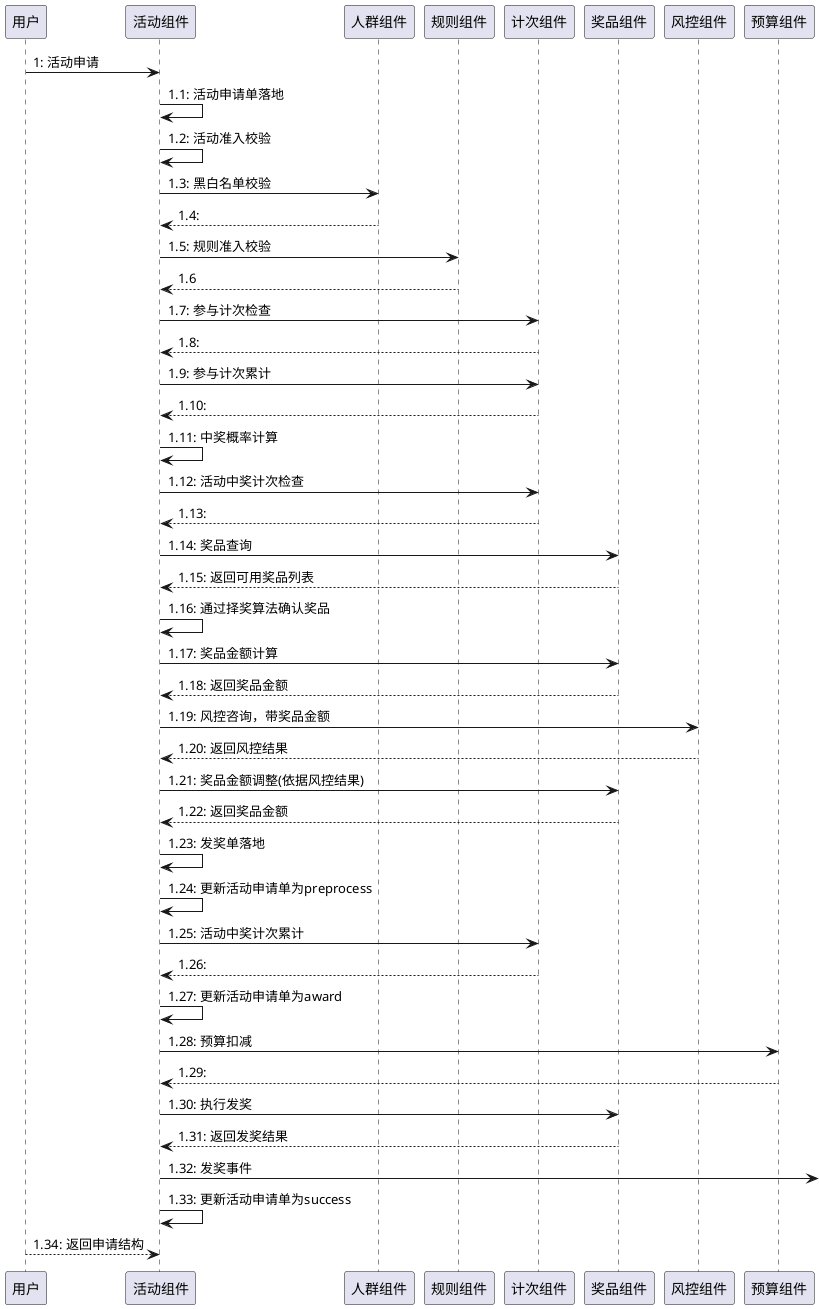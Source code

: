@startuml
用户 -> 活动组件: 1: 活动申请
活动组件 -> 活动组件: 1.1: 活动申请单落地
活动组件 -> 活动组件: 1.2: 活动准入校验
活动组件 -> 人群组件: 1.3: 黑白名单校验
活动组件 <-- 人群组件: 1.4:
活动组件 -> 规则组件: 1.5: 规则准入校验
活动组件 <-- 规则组件: 1.6
活动组件 -> 计次组件: 1.7: 参与计次检查
活动组件 <-- 计次组件: 1.8:
活动组件 -> 计次组件: 1.9: 参与计次累计
活动组件 <-- 计次组件: 1.10:
活动组件 -> 活动组件: 1.11: 中奖概率计算
活动组件 -> 计次组件: 1.12: 活动中奖计次检查
活动组件 <-- 计次组件: 1.13:
活动组件 -> 奖品组件: 1.14: 奖品查询
活动组件 <-- 奖品组件: 1.15: 返回可用奖品列表
活动组件 -> 活动组件: 1.16: 通过择奖算法确认奖品
活动组件 -> 奖品组件: 1.17: 奖品金额计算
活动组件 <-- 奖品组件: 1.18: 返回奖品金额
活动组件 -> 风控组件: 1.19: 风控咨询，带奖品金额
活动组件 <-- 风控组件: 1.20: 返回风控结果
活动组件 -> 奖品组件: 1.21: 奖品金额调整(依据风控结果)
活动组件 <-- 奖品组件: 1.22: 返回奖品金额
活动组件 -> 活动组件: 1.23: 发奖单落地
活动组件 -> 活动组件: 1.24: 更新活动申请单为preprocess
活动组件 -> 计次组件: 1.25: 活动中奖计次累计
活动组件 <-- 计次组件: 1.26:
活动组件 -> 活动组件: 1.27: 更新活动申请单为award
活动组件 -> 预算组件: 1.28: 预算扣减
活动组件 <-- 预算组件: 1.29:
活动组件 -> 奖品组件: 1.30: 执行发奖
活动组件 <-- 奖品组件: 1.31: 返回发奖结果
活动组件 -> : 1.32: 发奖事件
活动组件 -> 活动组件: 1.33: 更新活动申请单为success
活动组件 <-- 用户: 1.34: 返回申请结构
@enduml